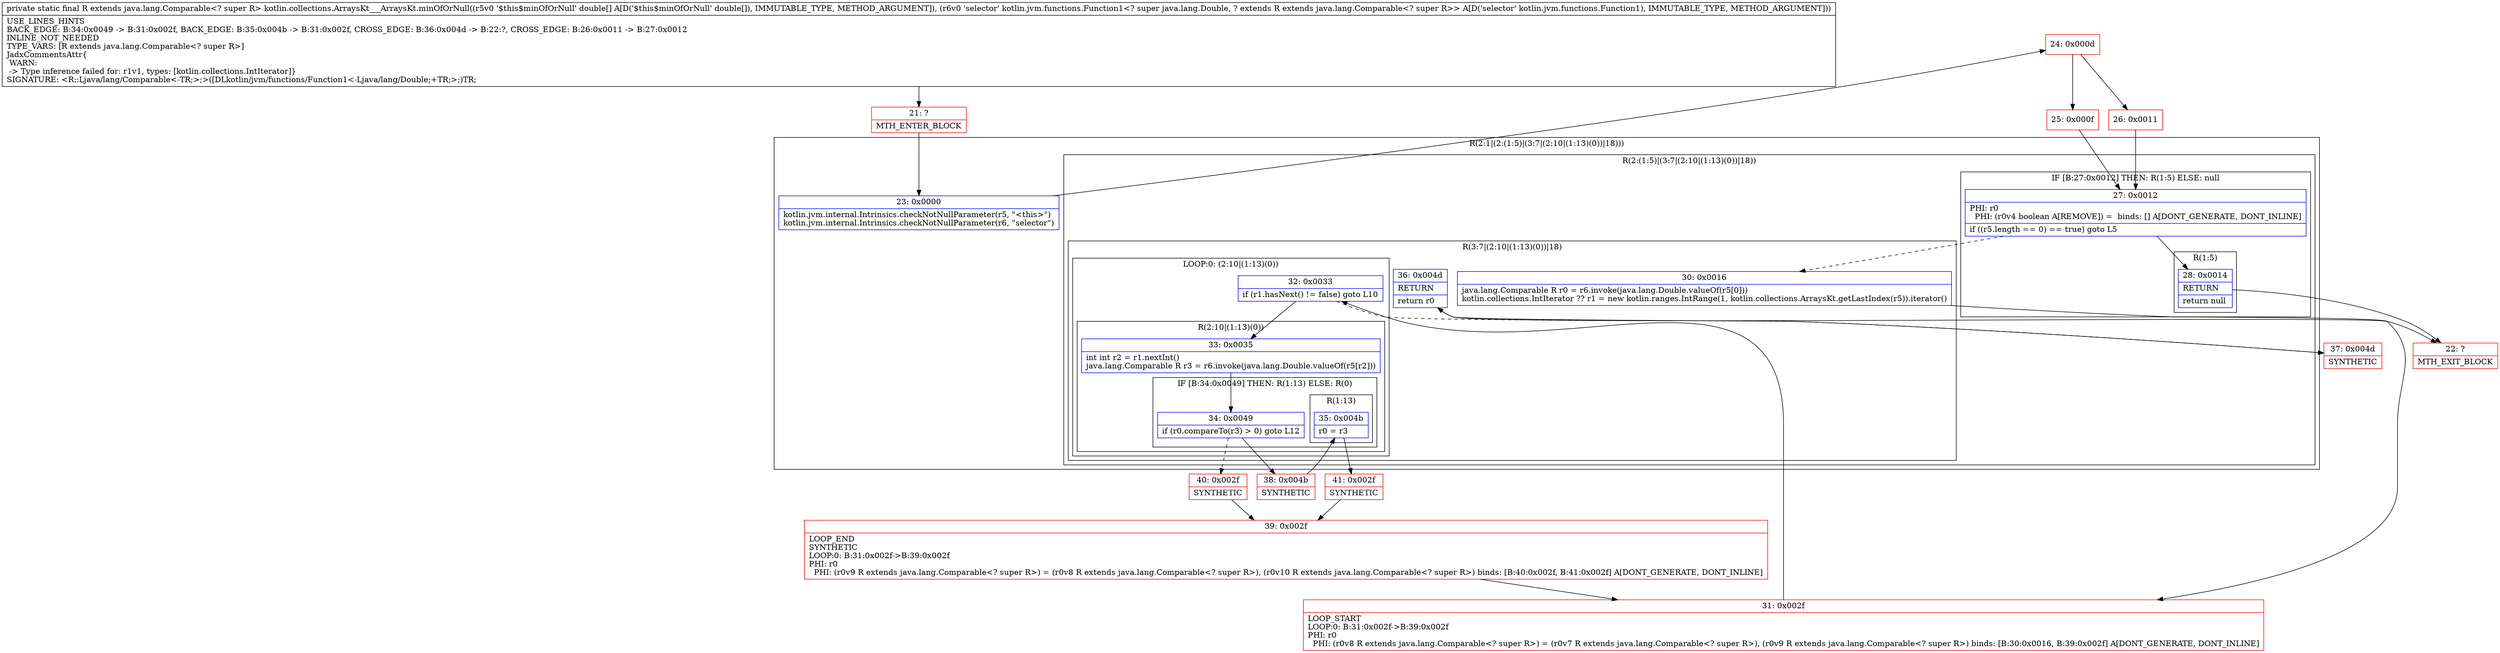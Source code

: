 digraph "CFG forkotlin.collections.ArraysKt___ArraysKt.minOfOrNull([DLkotlin\/jvm\/functions\/Function1;)Ljava\/lang\/Comparable;" {
subgraph cluster_Region_161795610 {
label = "R(2:1|(2:(1:5)|(3:7|(2:10|(1:13)(0))|18)))";
node [shape=record,color=blue];
Node_23 [shape=record,label="{23\:\ 0x0000|kotlin.jvm.internal.Intrinsics.checkNotNullParameter(r5, \"\<this\>\")\lkotlin.jvm.internal.Intrinsics.checkNotNullParameter(r6, \"selector\")\l}"];
subgraph cluster_Region_1992553349 {
label = "R(2:(1:5)|(3:7|(2:10|(1:13)(0))|18))";
node [shape=record,color=blue];
subgraph cluster_IfRegion_1287019887 {
label = "IF [B:27:0x0012] THEN: R(1:5) ELSE: null";
node [shape=record,color=blue];
Node_27 [shape=record,label="{27\:\ 0x0012|PHI: r0 \l  PHI: (r0v4 boolean A[REMOVE]) =  binds: [] A[DONT_GENERATE, DONT_INLINE]\l|if ((r5.length == 0) == true) goto L5\l}"];
subgraph cluster_Region_794831969 {
label = "R(1:5)";
node [shape=record,color=blue];
Node_28 [shape=record,label="{28\:\ 0x0014|RETURN\l|return null\l}"];
}
}
subgraph cluster_Region_1777471745 {
label = "R(3:7|(2:10|(1:13)(0))|18)";
node [shape=record,color=blue];
Node_30 [shape=record,label="{30\:\ 0x0016|java.lang.Comparable R r0 = r6.invoke(java.lang.Double.valueOf(r5[0]))\lkotlin.collections.IntIterator ?? r1 = new kotlin.ranges.IntRange(1, kotlin.collections.ArraysKt.getLastIndex(r5)).iterator()\l}"];
subgraph cluster_LoopRegion_836557327 {
label = "LOOP:0: (2:10|(1:13)(0))";
node [shape=record,color=blue];
Node_32 [shape=record,label="{32\:\ 0x0033|if (r1.hasNext() != false) goto L10\l}"];
subgraph cluster_Region_1222623020 {
label = "R(2:10|(1:13)(0))";
node [shape=record,color=blue];
Node_33 [shape=record,label="{33\:\ 0x0035|int int r2 = r1.nextInt()\ljava.lang.Comparable R r3 = r6.invoke(java.lang.Double.valueOf(r5[r2]))\l}"];
subgraph cluster_IfRegion_1086102269 {
label = "IF [B:34:0x0049] THEN: R(1:13) ELSE: R(0)";
node [shape=record,color=blue];
Node_34 [shape=record,label="{34\:\ 0x0049|if (r0.compareTo(r3) \> 0) goto L12\l}"];
subgraph cluster_Region_979548896 {
label = "R(1:13)";
node [shape=record,color=blue];
Node_35 [shape=record,label="{35\:\ 0x004b|r0 = r3\l}"];
}
subgraph cluster_Region_10220425 {
label = "R(0)";
node [shape=record,color=blue];
}
}
}
}
Node_36 [shape=record,label="{36\:\ 0x004d|RETURN\l|return r0\l}"];
}
}
}
Node_21 [shape=record,color=red,label="{21\:\ ?|MTH_ENTER_BLOCK\l}"];
Node_24 [shape=record,color=red,label="{24\:\ 0x000d}"];
Node_25 [shape=record,color=red,label="{25\:\ 0x000f}"];
Node_22 [shape=record,color=red,label="{22\:\ ?|MTH_EXIT_BLOCK\l}"];
Node_31 [shape=record,color=red,label="{31\:\ 0x002f|LOOP_START\lLOOP:0: B:31:0x002f\-\>B:39:0x002f\lPHI: r0 \l  PHI: (r0v8 R extends java.lang.Comparable\<? super R\>) = (r0v7 R extends java.lang.Comparable\<? super R\>), (r0v9 R extends java.lang.Comparable\<? super R\>) binds: [B:30:0x0016, B:39:0x002f] A[DONT_GENERATE, DONT_INLINE]\l}"];
Node_38 [shape=record,color=red,label="{38\:\ 0x004b|SYNTHETIC\l}"];
Node_41 [shape=record,color=red,label="{41\:\ 0x002f|SYNTHETIC\l}"];
Node_39 [shape=record,color=red,label="{39\:\ 0x002f|LOOP_END\lSYNTHETIC\lLOOP:0: B:31:0x002f\-\>B:39:0x002f\lPHI: r0 \l  PHI: (r0v9 R extends java.lang.Comparable\<? super R\>) = (r0v8 R extends java.lang.Comparable\<? super R\>), (r0v10 R extends java.lang.Comparable\<? super R\>) binds: [B:40:0x002f, B:41:0x002f] A[DONT_GENERATE, DONT_INLINE]\l}"];
Node_40 [shape=record,color=red,label="{40\:\ 0x002f|SYNTHETIC\l}"];
Node_37 [shape=record,color=red,label="{37\:\ 0x004d|SYNTHETIC\l}"];
Node_26 [shape=record,color=red,label="{26\:\ 0x0011}"];
MethodNode[shape=record,label="{private static final R extends java.lang.Comparable\<? super R\> kotlin.collections.ArraysKt___ArraysKt.minOfOrNull((r5v0 '$this$minOfOrNull' double[] A[D('$this$minOfOrNull' double[]), IMMUTABLE_TYPE, METHOD_ARGUMENT]), (r6v0 'selector' kotlin.jvm.functions.Function1\<? super java.lang.Double, ? extends R extends java.lang.Comparable\<? super R\>\> A[D('selector' kotlin.jvm.functions.Function1), IMMUTABLE_TYPE, METHOD_ARGUMENT]))  | USE_LINES_HINTS\lBACK_EDGE: B:34:0x0049 \-\> B:31:0x002f, BACK_EDGE: B:35:0x004b \-\> B:31:0x002f, CROSS_EDGE: B:36:0x004d \-\> B:22:?, CROSS_EDGE: B:26:0x0011 \-\> B:27:0x0012\lINLINE_NOT_NEEDED\lTYPE_VARS: [R extends java.lang.Comparable\<? super R\>]\lJadxCommentsAttr\{\l WARN: \l \-\> Type inference failed for: r1v1, types: [kotlin.collections.IntIterator]\}\lSIGNATURE: \<R::Ljava\/lang\/Comparable\<\-TR;\>;\>([DLkotlin\/jvm\/functions\/Function1\<\-Ljava\/lang\/Double;+TR;\>;)TR;\l}"];
MethodNode -> Node_21;Node_23 -> Node_24;
Node_27 -> Node_28;
Node_27 -> Node_30[style=dashed];
Node_28 -> Node_22;
Node_30 -> Node_31;
Node_32 -> Node_33;
Node_32 -> Node_37[style=dashed];
Node_33 -> Node_34;
Node_34 -> Node_38;
Node_34 -> Node_40[style=dashed];
Node_35 -> Node_41;
Node_36 -> Node_22;
Node_21 -> Node_23;
Node_24 -> Node_25;
Node_24 -> Node_26;
Node_25 -> Node_27;
Node_31 -> Node_32;
Node_38 -> Node_35;
Node_41 -> Node_39;
Node_39 -> Node_31;
Node_40 -> Node_39;
Node_37 -> Node_36;
Node_26 -> Node_27;
}

